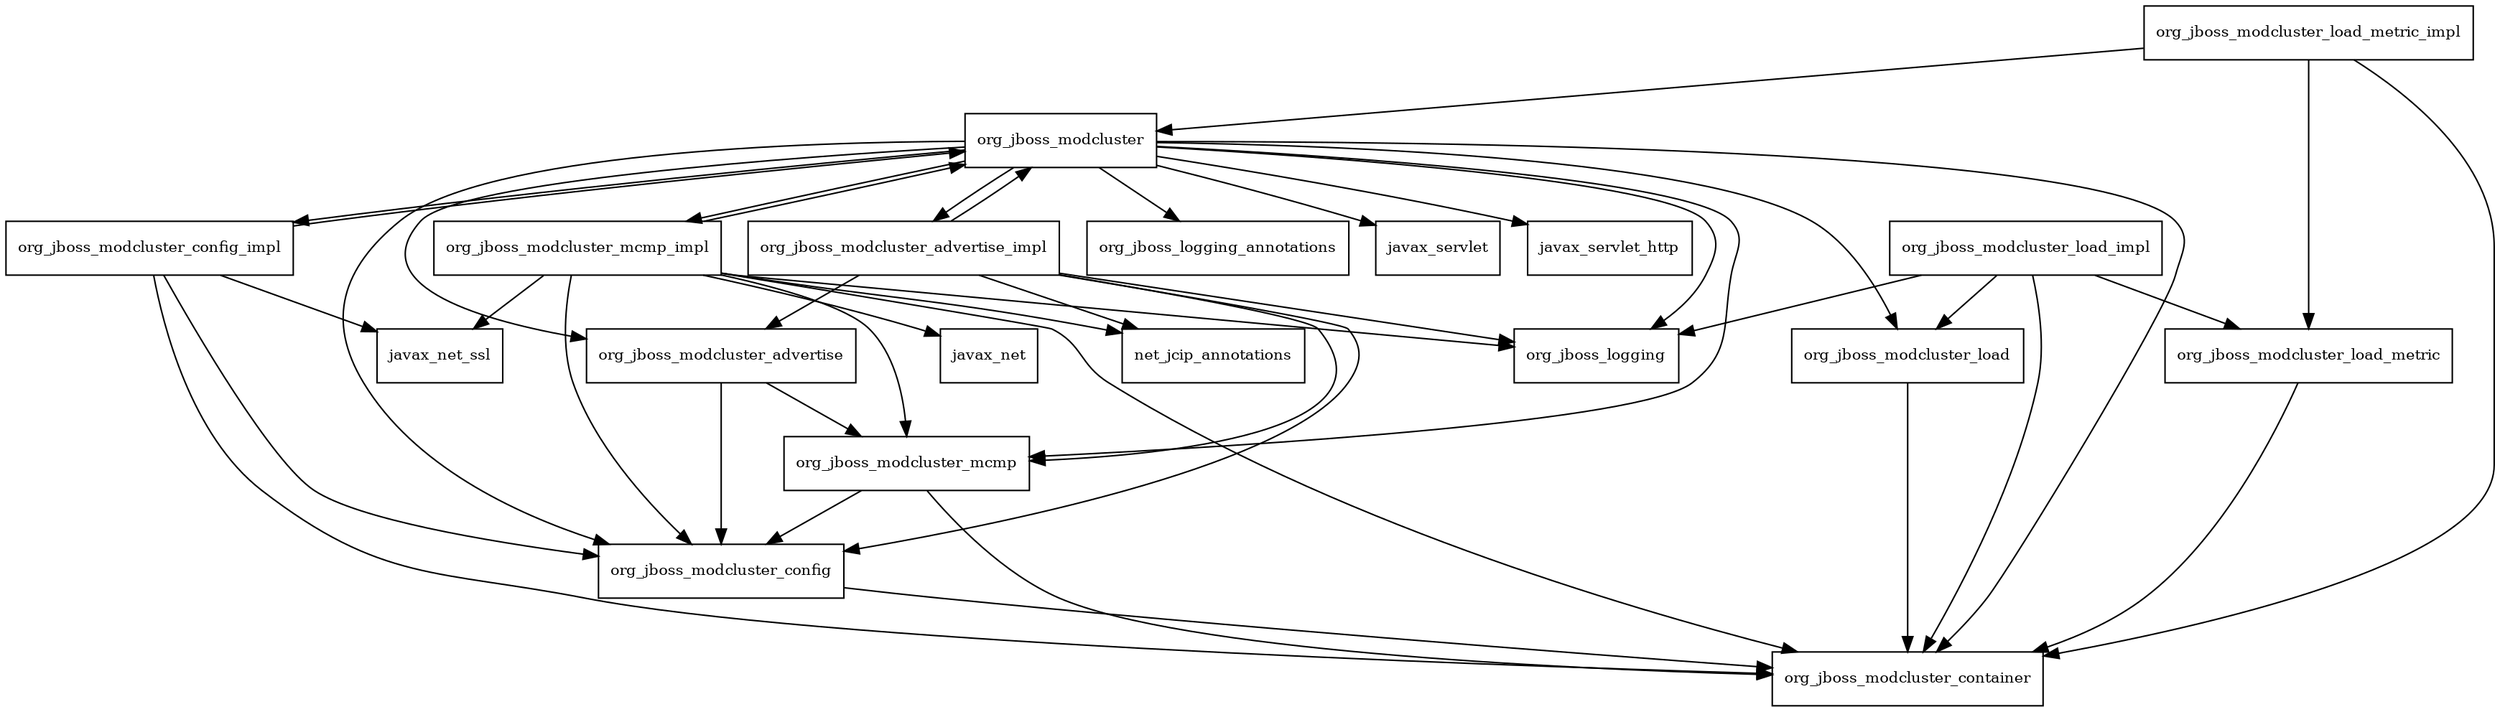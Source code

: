 digraph mod_cluster_core_1_2_9_Final_redhat_1_package_dependencies {
  node [shape = box, fontsize=10.0];
  org_jboss_modcluster -> javax_servlet;
  org_jboss_modcluster -> javax_servlet_http;
  org_jboss_modcluster -> org_jboss_logging;
  org_jboss_modcluster -> org_jboss_logging_annotations;
  org_jboss_modcluster -> org_jboss_modcluster_advertise;
  org_jboss_modcluster -> org_jboss_modcluster_advertise_impl;
  org_jboss_modcluster -> org_jboss_modcluster_config;
  org_jboss_modcluster -> org_jboss_modcluster_config_impl;
  org_jboss_modcluster -> org_jboss_modcluster_container;
  org_jboss_modcluster -> org_jboss_modcluster_load;
  org_jboss_modcluster -> org_jboss_modcluster_mcmp;
  org_jboss_modcluster -> org_jboss_modcluster_mcmp_impl;
  org_jboss_modcluster_advertise -> org_jboss_modcluster_config;
  org_jboss_modcluster_advertise -> org_jboss_modcluster_mcmp;
  org_jboss_modcluster_advertise_impl -> net_jcip_annotations;
  org_jboss_modcluster_advertise_impl -> org_jboss_logging;
  org_jboss_modcluster_advertise_impl -> org_jboss_modcluster;
  org_jboss_modcluster_advertise_impl -> org_jboss_modcluster_advertise;
  org_jboss_modcluster_advertise_impl -> org_jboss_modcluster_config;
  org_jboss_modcluster_advertise_impl -> org_jboss_modcluster_mcmp;
  org_jboss_modcluster_config -> org_jboss_modcluster_container;
  org_jboss_modcluster_config_impl -> javax_net_ssl;
  org_jboss_modcluster_config_impl -> org_jboss_modcluster;
  org_jboss_modcluster_config_impl -> org_jboss_modcluster_config;
  org_jboss_modcluster_config_impl -> org_jboss_modcluster_container;
  org_jboss_modcluster_load -> org_jboss_modcluster_container;
  org_jboss_modcluster_load_impl -> org_jboss_logging;
  org_jboss_modcluster_load_impl -> org_jboss_modcluster_container;
  org_jboss_modcluster_load_impl -> org_jboss_modcluster_load;
  org_jboss_modcluster_load_impl -> org_jboss_modcluster_load_metric;
  org_jboss_modcluster_load_metric -> org_jboss_modcluster_container;
  org_jboss_modcluster_load_metric_impl -> org_jboss_modcluster;
  org_jboss_modcluster_load_metric_impl -> org_jboss_modcluster_container;
  org_jboss_modcluster_load_metric_impl -> org_jboss_modcluster_load_metric;
  org_jboss_modcluster_mcmp -> org_jboss_modcluster_config;
  org_jboss_modcluster_mcmp -> org_jboss_modcluster_container;
  org_jboss_modcluster_mcmp_impl -> javax_net;
  org_jboss_modcluster_mcmp_impl -> javax_net_ssl;
  org_jboss_modcluster_mcmp_impl -> net_jcip_annotations;
  org_jboss_modcluster_mcmp_impl -> org_jboss_logging;
  org_jboss_modcluster_mcmp_impl -> org_jboss_modcluster;
  org_jboss_modcluster_mcmp_impl -> org_jboss_modcluster_config;
  org_jboss_modcluster_mcmp_impl -> org_jboss_modcluster_container;
  org_jboss_modcluster_mcmp_impl -> org_jboss_modcluster_mcmp;
}
